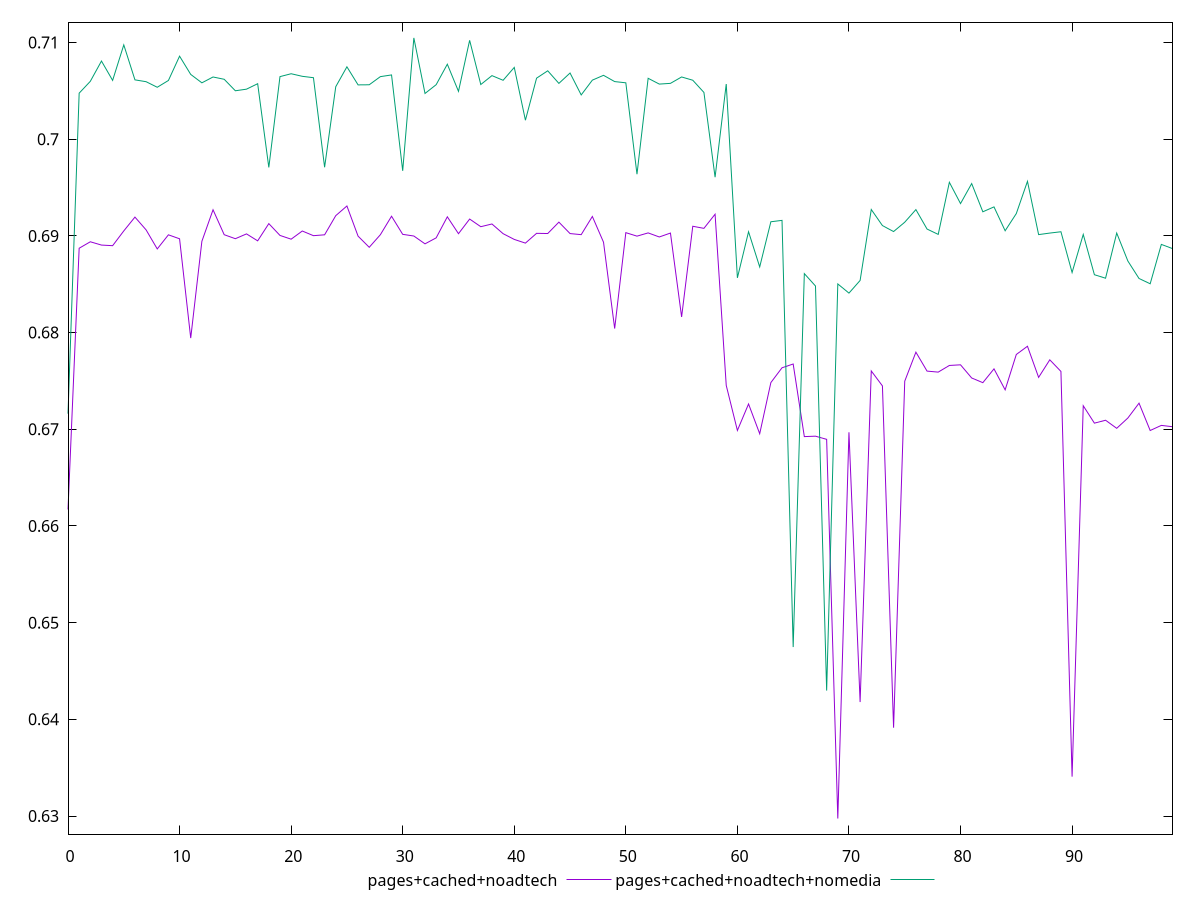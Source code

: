 reset

$pagesCachedNoadtech <<EOF
0 0.6617038810890518
1 0.6887237935892457
2 0.6893918142119857
3 0.6890513736388754
4 0.6889881858901081
5 0.6905150678253384
6 0.6919439933313941
7 0.690622102113065
8 0.6886518900904224
9 0.6901115155552727
10 0.6897010263413885
11 0.6794300401781658
12 0.6894416566617123
13 0.692702199321943
14 0.6901237546961603
15 0.6897102707792689
16 0.6902070628771338
17 0.6894887029569686
18 0.691270499472455
19 0.6900485974885282
20 0.689660365932576
21 0.6905054510187998
22 0.6900228345079451
23 0.6901136102986914
24 0.6920939592806903
25 0.6930937364456927
26 0.6899745018630153
27 0.6888214841703041
28 0.690123642498629
29 0.692033588891173
30 0.6901608302284967
31 0.6899866986482295
32 0.6891778019981338
33 0.6897978467036577
34 0.6919736902453283
35 0.690228559506367
36 0.6917422942643757
37 0.6909510449246141
38 0.6912326939259955
39 0.6902298182482974
40 0.6896360495639313
41 0.6892545066116169
42 0.6902657622776093
43 0.6902449374910735
44 0.6914238783419984
45 0.69024047696451
46 0.6901288563908929
47 0.6920097407031855
48 0.689347264792918
49 0.6804169545255762
50 0.690335833965393
51 0.6899746075282845
52 0.6903100707371915
53 0.6898889376845425
54 0.6902935331861461
55 0.6816162860768236
56 0.6909968364904994
57 0.6907803317011101
58 0.6922431740634827
59 0.674536110143673
60 0.6698778382598237
61 0.672616535761751
62 0.6695389093004558
63 0.6748279493852968
64 0.6763616615147231
65 0.6767496975977306
66 0.669241314673141
67 0.6692860328882096
68 0.6689552196856756
69 0.6297399614697364
70 0.66969087493461
71 0.6417840967436855
72 0.6760321263782652
73 0.6744844161389045
74 0.6391303234270792
75 0.6749746011123928
76 0.6779734490195095
77 0.6760156054439208
78 0.6759110314279346
79 0.6766001786998416
80 0.6766660709996357
81 0.6753033506246189
82 0.6748194629903627
83 0.6762474302385383
84 0.6740760793051186
85 0.6777347223596137
86 0.678585899262944
87 0.6753662408389607
88 0.6771830584004088
89 0.6759812109219498
90 0.634071589005218
91 0.6724329388272103
92 0.6706335215763702
93 0.6709336228870769
94 0.6700990381077198
95 0.6711659196954223
96 0.672700065363655
97 0.6698724478472963
98 0.6704011798637641
99 0.6702630670105028
EOF

$pagesCachedNoadtechNomedia <<EOF
0 0.6716135881327056
1 0.7047613776891924
2 0.705987994441784
3 0.7080842910417906
4 0.7060845871072086
5 0.7097558257600578
6 0.7061393132755168
7 0.70594904717321
8 0.7053734985754609
9 0.7060752284037687
10 0.7085896083884811
11 0.706701739392636
12 0.7058314581878471
13 0.7064361215360393
14 0.7061980358848472
15 0.7050102756934677
16 0.7051762721591669
17 0.7057412409629356
18 0.6970813253772659
19 0.7064737738215768
20 0.7067716921542079
21 0.7065058575839211
22 0.7063623348183008
23 0.6970993767603093
24 0.7054310671705489
25 0.7074872319071549
26 0.7056189469147776
27 0.705631032731378
28 0.7064725573378102
29 0.7066473396051949
30 0.6967307877375012
31 0.7104778511166379
32 0.704731477631491
33 0.705640548856701
34 0.7077569955663588
35 0.7049505977844968
36 0.7102298187994489
37 0.7056560908448068
38 0.7065770091845904
39 0.7060946654152284
40 0.7074262207372274
41 0.7019662858113564
42 0.7063139323388973
43 0.7070759910747866
44 0.7057738706766667
45 0.7068472290628471
46 0.704580771161389
47 0.7061094752701967
48 0.7066089668484038
49 0.7059605369772235
50 0.705833721447018
51 0.6963807232725453
52 0.7063010567622479
53 0.7057015297988406
54 0.7057771082938428
55 0.7064381408618001
56 0.7061009402453231
57 0.7048387224734928
58 0.6960700237682801
59 0.7057086253598708
60 0.6856584791871433
61 0.6904281154818108
62 0.6867896506363439
63 0.6914623054436035
64 0.6916056644249338
65 0.6474725975529594
66 0.6860976302709219
67 0.6848179130383213
68 0.6429693926406006
69 0.6850313286448714
70 0.6840824360941273
71 0.6853922627539526
72 0.6927319191808264
73 0.6910654476812659
74 0.6904493292550665
75 0.6914169874193393
76 0.6927197449674574
77 0.6907071795032899
78 0.6901545545675772
79 0.6955443730860829
80 0.6933427850212373
81 0.6954128237299186
82 0.6924927658610138
83 0.6930002511263335
84 0.6905292644662704
85 0.692310395755261
86 0.6956423566453297
87 0.6901341757412344
88 0.6902919663295082
89 0.6904286242505567
90 0.6862134288307877
91 0.6901528379388085
92 0.6859852128685066
93 0.6856234953207361
94 0.6902919373725996
95 0.6874004419460786
96 0.6855936796437131
97 0.6850491670190124
98 0.6891200652372919
99 0.6886868987405929
EOF

set key outside below
set xrange [0:99]
set yrange [0.6281252036767984:0.7120926089095759]
set trange [0.6281252036767984:0.7120926089095759]
set terminal svg size 640, 520 enhanced background rgb 'white'
set output "report_00018_2021-02-10T15-25-16.877Z/meta/pScore/comparison/line/2_vs_3.svg"

plot $pagesCachedNoadtech title "pages+cached+noadtech" with line, \
     $pagesCachedNoadtechNomedia title "pages+cached+noadtech+nomedia" with line

reset
